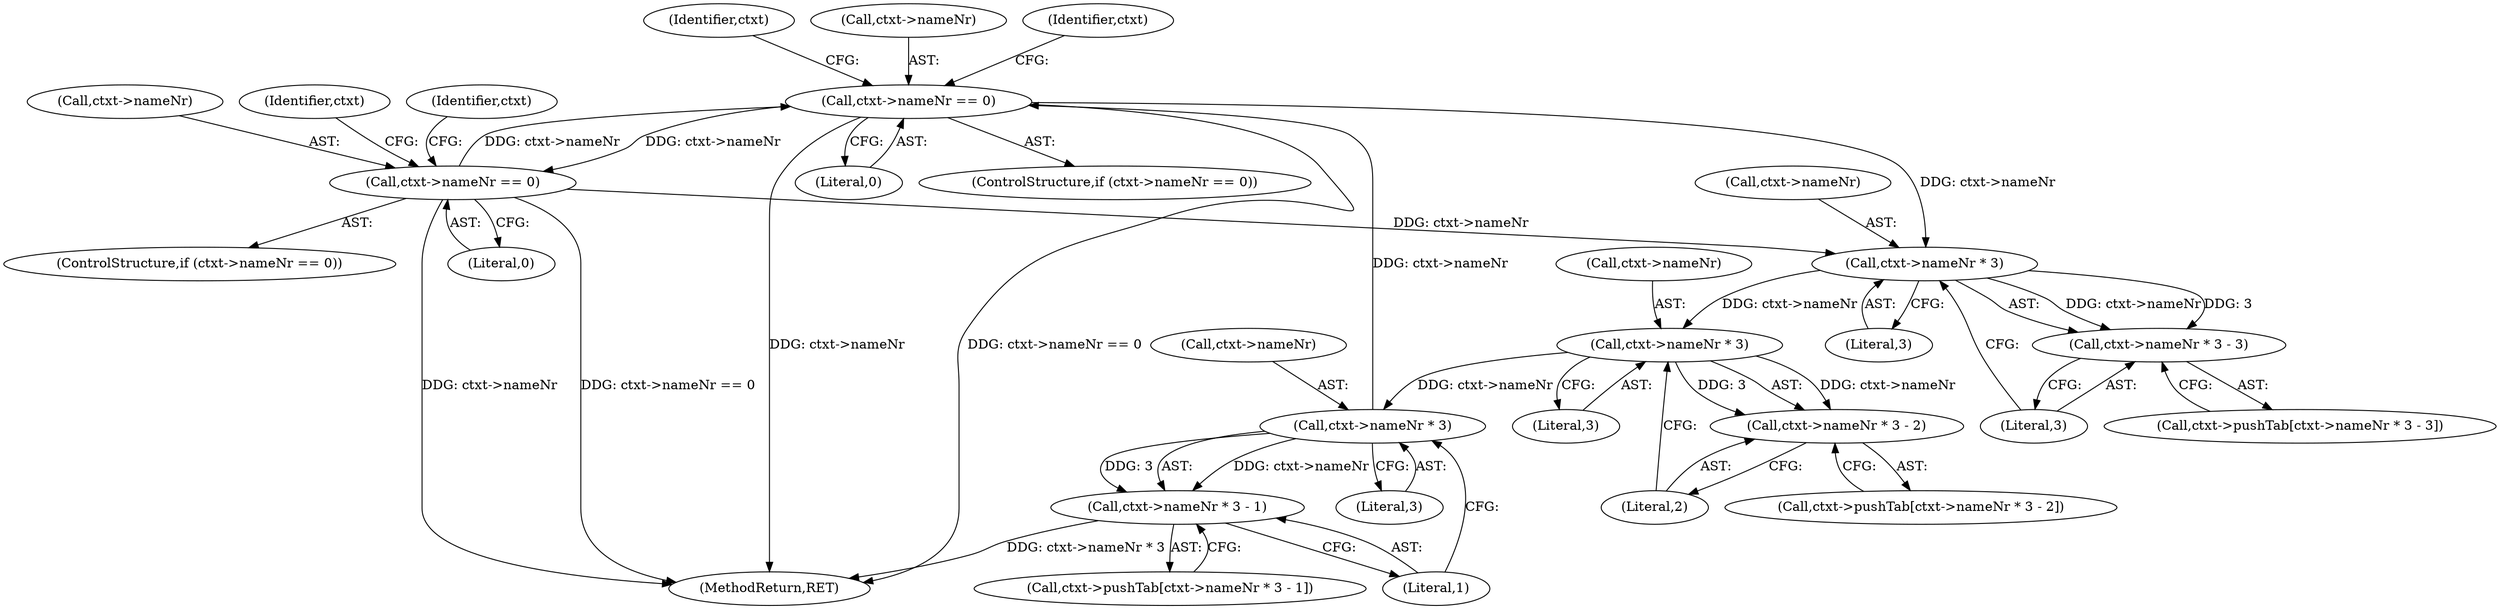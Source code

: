 digraph "1_Chrome_44a637b47793512bfb1d2589d43b8dc492a97629_1@del" {
"1001716" [label="(Call,ctxt->nameNr == 0)"];
"1001171" [label="(Call,ctxt->nameNr == 0)"];
"1001716" [label="(Call,ctxt->nameNr == 0)"];
"1001702" [label="(Call,ctxt->nameNr * 3)"];
"1001686" [label="(Call,ctxt->nameNr * 3)"];
"1001673" [label="(Call,ctxt->nameNr * 3)"];
"1001672" [label="(Call,ctxt->nameNr * 3 - 3)"];
"1001685" [label="(Call,ctxt->nameNr * 3 - 2)"];
"1001701" [label="(Call,ctxt->nameNr * 3 - 1)"];
"1001731" [label="(Identifier,ctxt)"];
"1001186" [label="(Identifier,ctxt)"];
"1001690" [label="(Literal,3)"];
"1001691" [label="(Literal,2)"];
"1001720" [label="(Literal,0)"];
"1001674" [label="(Call,ctxt->nameNr)"];
"1003319" [label="(MethodReturn,RET)"];
"1001717" [label="(Call,ctxt->nameNr)"];
"1001672" [label="(Call,ctxt->nameNr * 3 - 3)"];
"1001706" [label="(Literal,3)"];
"1001681" [label="(Call,ctxt->pushTab[ctxt->nameNr * 3 - 2])"];
"1001715" [label="(ControlStructure,if (ctxt->nameNr == 0))"];
"1001673" [label="(Call,ctxt->nameNr * 3)"];
"1001172" [label="(Call,ctxt->nameNr)"];
"1001701" [label="(Call,ctxt->nameNr * 3 - 1)"];
"1001724" [label="(Identifier,ctxt)"];
"1001171" [label="(Call,ctxt->nameNr == 0)"];
"1001170" [label="(ControlStructure,if (ctxt->nameNr == 0))"];
"1001677" [label="(Literal,3)"];
"1001716" [label="(Call,ctxt->nameNr == 0)"];
"1001179" [label="(Identifier,ctxt)"];
"1001697" [label="(Call,ctxt->pushTab[ctxt->nameNr * 3 - 1])"];
"1001175" [label="(Literal,0)"];
"1001707" [label="(Literal,1)"];
"1001702" [label="(Call,ctxt->nameNr * 3)"];
"1001685" [label="(Call,ctxt->nameNr * 3 - 2)"];
"1001686" [label="(Call,ctxt->nameNr * 3)"];
"1001668" [label="(Call,ctxt->pushTab[ctxt->nameNr * 3 - 3])"];
"1001678" [label="(Literal,3)"];
"1001703" [label="(Call,ctxt->nameNr)"];
"1001687" [label="(Call,ctxt->nameNr)"];
"1001716" -> "1001715"  [label="AST: "];
"1001716" -> "1001720"  [label="CFG: "];
"1001717" -> "1001716"  [label="AST: "];
"1001720" -> "1001716"  [label="AST: "];
"1001724" -> "1001716"  [label="CFG: "];
"1001731" -> "1001716"  [label="CFG: "];
"1001716" -> "1003319"  [label="DDG: ctxt->nameNr == 0"];
"1001716" -> "1003319"  [label="DDG: ctxt->nameNr"];
"1001716" -> "1001171"  [label="DDG: ctxt->nameNr"];
"1001716" -> "1001673"  [label="DDG: ctxt->nameNr"];
"1001171" -> "1001716"  [label="DDG: ctxt->nameNr"];
"1001702" -> "1001716"  [label="DDG: ctxt->nameNr"];
"1001171" -> "1001170"  [label="AST: "];
"1001171" -> "1001175"  [label="CFG: "];
"1001172" -> "1001171"  [label="AST: "];
"1001175" -> "1001171"  [label="AST: "];
"1001179" -> "1001171"  [label="CFG: "];
"1001186" -> "1001171"  [label="CFG: "];
"1001171" -> "1003319"  [label="DDG: ctxt->nameNr"];
"1001171" -> "1003319"  [label="DDG: ctxt->nameNr == 0"];
"1001171" -> "1001673"  [label="DDG: ctxt->nameNr"];
"1001702" -> "1001701"  [label="AST: "];
"1001702" -> "1001706"  [label="CFG: "];
"1001703" -> "1001702"  [label="AST: "];
"1001706" -> "1001702"  [label="AST: "];
"1001707" -> "1001702"  [label="CFG: "];
"1001702" -> "1001701"  [label="DDG: ctxt->nameNr"];
"1001702" -> "1001701"  [label="DDG: 3"];
"1001686" -> "1001702"  [label="DDG: ctxt->nameNr"];
"1001686" -> "1001685"  [label="AST: "];
"1001686" -> "1001690"  [label="CFG: "];
"1001687" -> "1001686"  [label="AST: "];
"1001690" -> "1001686"  [label="AST: "];
"1001691" -> "1001686"  [label="CFG: "];
"1001686" -> "1001685"  [label="DDG: ctxt->nameNr"];
"1001686" -> "1001685"  [label="DDG: 3"];
"1001673" -> "1001686"  [label="DDG: ctxt->nameNr"];
"1001673" -> "1001672"  [label="AST: "];
"1001673" -> "1001677"  [label="CFG: "];
"1001674" -> "1001673"  [label="AST: "];
"1001677" -> "1001673"  [label="AST: "];
"1001678" -> "1001673"  [label="CFG: "];
"1001673" -> "1001672"  [label="DDG: ctxt->nameNr"];
"1001673" -> "1001672"  [label="DDG: 3"];
"1001672" -> "1001668"  [label="AST: "];
"1001672" -> "1001678"  [label="CFG: "];
"1001678" -> "1001672"  [label="AST: "];
"1001668" -> "1001672"  [label="CFG: "];
"1001685" -> "1001681"  [label="AST: "];
"1001685" -> "1001691"  [label="CFG: "];
"1001691" -> "1001685"  [label="AST: "];
"1001681" -> "1001685"  [label="CFG: "];
"1001701" -> "1001697"  [label="AST: "];
"1001701" -> "1001707"  [label="CFG: "];
"1001707" -> "1001701"  [label="AST: "];
"1001697" -> "1001701"  [label="CFG: "];
"1001701" -> "1003319"  [label="DDG: ctxt->nameNr * 3"];
}
